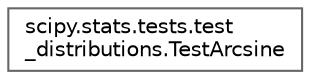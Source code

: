 digraph "Graphical Class Hierarchy"
{
 // LATEX_PDF_SIZE
  bgcolor="transparent";
  edge [fontname=Helvetica,fontsize=10,labelfontname=Helvetica,labelfontsize=10];
  node [fontname=Helvetica,fontsize=10,shape=box,height=0.2,width=0.4];
  rankdir="LR";
  Node0 [id="Node000000",label="scipy.stats.tests.test\l_distributions.TestArcsine",height=0.2,width=0.4,color="grey40", fillcolor="white", style="filled",URL="$dc/d73/classscipy_1_1stats_1_1tests_1_1test__distributions_1_1TestArcsine.html",tooltip=" "];
}
